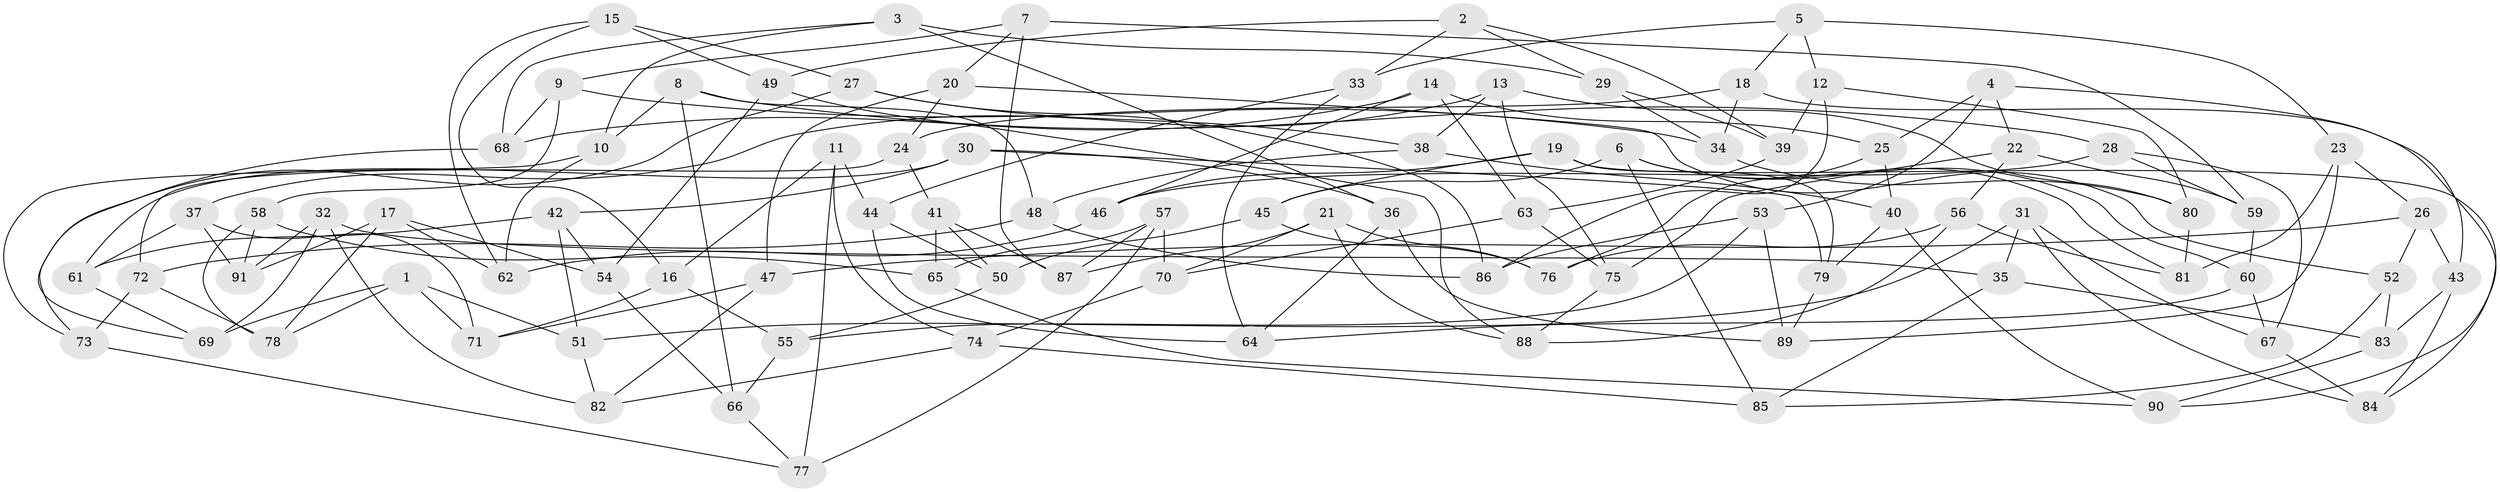 // Generated by graph-tools (version 1.1) at 2025/02/03/09/25 03:02:54]
// undirected, 91 vertices, 182 edges
graph export_dot {
graph [start="1"]
  node [color=gray90,style=filled];
  1;
  2;
  3;
  4;
  5;
  6;
  7;
  8;
  9;
  10;
  11;
  12;
  13;
  14;
  15;
  16;
  17;
  18;
  19;
  20;
  21;
  22;
  23;
  24;
  25;
  26;
  27;
  28;
  29;
  30;
  31;
  32;
  33;
  34;
  35;
  36;
  37;
  38;
  39;
  40;
  41;
  42;
  43;
  44;
  45;
  46;
  47;
  48;
  49;
  50;
  51;
  52;
  53;
  54;
  55;
  56;
  57;
  58;
  59;
  60;
  61;
  62;
  63;
  64;
  65;
  66;
  67;
  68;
  69;
  70;
  71;
  72;
  73;
  74;
  75;
  76;
  77;
  78;
  79;
  80;
  81;
  82;
  83;
  84;
  85;
  86;
  87;
  88;
  89;
  90;
  91;
  1 -- 69;
  1 -- 78;
  1 -- 71;
  1 -- 51;
  2 -- 33;
  2 -- 39;
  2 -- 29;
  2 -- 49;
  3 -- 68;
  3 -- 10;
  3 -- 36;
  3 -- 29;
  4 -- 22;
  4 -- 43;
  4 -- 25;
  4 -- 53;
  5 -- 12;
  5 -- 23;
  5 -- 33;
  5 -- 18;
  6 -- 45;
  6 -- 81;
  6 -- 85;
  6 -- 60;
  7 -- 59;
  7 -- 9;
  7 -- 87;
  7 -- 20;
  8 -- 66;
  8 -- 28;
  8 -- 10;
  8 -- 48;
  9 -- 58;
  9 -- 34;
  9 -- 68;
  10 -- 73;
  10 -- 62;
  11 -- 77;
  11 -- 16;
  11 -- 44;
  11 -- 74;
  12 -- 39;
  12 -- 80;
  12 -- 86;
  13 -- 80;
  13 -- 37;
  13 -- 75;
  13 -- 38;
  14 -- 68;
  14 -- 63;
  14 -- 46;
  14 -- 25;
  15 -- 16;
  15 -- 49;
  15 -- 62;
  15 -- 27;
  16 -- 55;
  16 -- 71;
  17 -- 54;
  17 -- 62;
  17 -- 78;
  17 -- 91;
  18 -- 90;
  18 -- 24;
  18 -- 34;
  19 -- 79;
  19 -- 46;
  19 -- 45;
  19 -- 84;
  20 -- 24;
  20 -- 47;
  20 -- 52;
  21 -- 87;
  21 -- 76;
  21 -- 88;
  21 -- 70;
  22 -- 56;
  22 -- 59;
  22 -- 75;
  23 -- 26;
  23 -- 81;
  23 -- 89;
  24 -- 41;
  24 -- 72;
  25 -- 40;
  25 -- 76;
  26 -- 43;
  26 -- 52;
  26 -- 47;
  27 -- 86;
  27 -- 38;
  27 -- 73;
  28 -- 59;
  28 -- 67;
  28 -- 46;
  29 -- 39;
  29 -- 34;
  30 -- 79;
  30 -- 42;
  30 -- 61;
  30 -- 36;
  31 -- 67;
  31 -- 84;
  31 -- 51;
  31 -- 35;
  32 -- 69;
  32 -- 91;
  32 -- 82;
  32 -- 35;
  33 -- 64;
  33 -- 44;
  34 -- 80;
  35 -- 83;
  35 -- 85;
  36 -- 64;
  36 -- 89;
  37 -- 91;
  37 -- 61;
  37 -- 71;
  38 -- 40;
  38 -- 48;
  39 -- 63;
  40 -- 79;
  40 -- 90;
  41 -- 50;
  41 -- 87;
  41 -- 65;
  42 -- 54;
  42 -- 61;
  42 -- 51;
  43 -- 83;
  43 -- 84;
  44 -- 64;
  44 -- 50;
  45 -- 50;
  45 -- 76;
  46 -- 62;
  47 -- 82;
  47 -- 71;
  48 -- 72;
  48 -- 86;
  49 -- 88;
  49 -- 54;
  50 -- 55;
  51 -- 82;
  52 -- 85;
  52 -- 83;
  53 -- 89;
  53 -- 55;
  53 -- 86;
  54 -- 66;
  55 -- 66;
  56 -- 81;
  56 -- 88;
  56 -- 76;
  57 -- 65;
  57 -- 77;
  57 -- 87;
  57 -- 70;
  58 -- 78;
  58 -- 65;
  58 -- 91;
  59 -- 60;
  60 -- 64;
  60 -- 67;
  61 -- 69;
  63 -- 70;
  63 -- 75;
  65 -- 90;
  66 -- 77;
  67 -- 84;
  68 -- 69;
  70 -- 74;
  72 -- 78;
  72 -- 73;
  73 -- 77;
  74 -- 85;
  74 -- 82;
  75 -- 88;
  79 -- 89;
  80 -- 81;
  83 -- 90;
}
